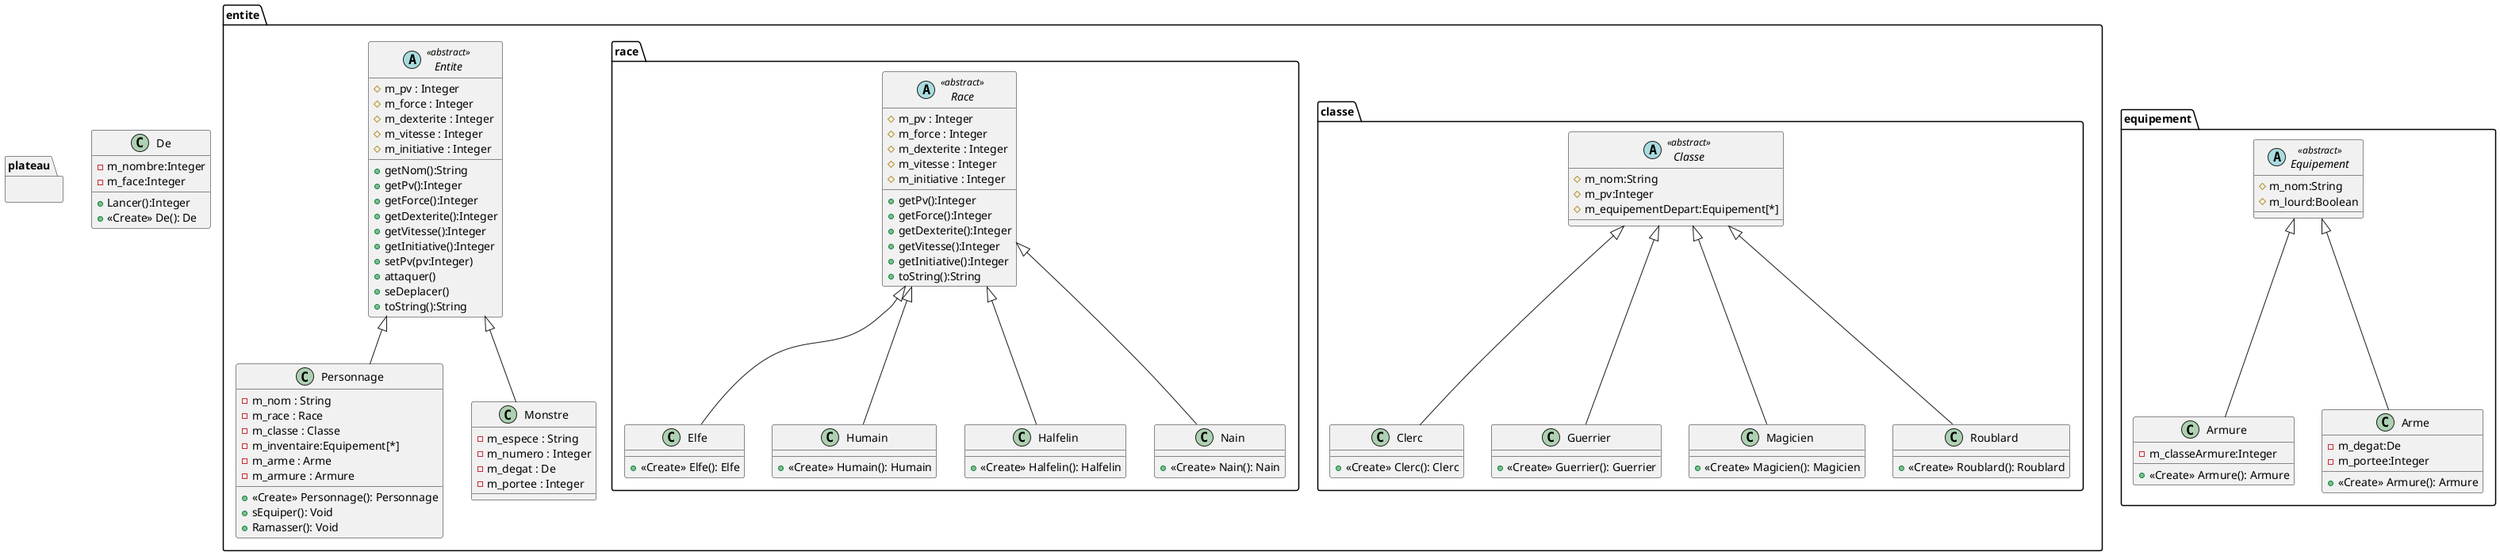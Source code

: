@startuml
'https://plantuml.com/class-diagram

package "entite"
{
/'Définitions des classes'/
abstract Entite<<abstract>>
{
#m_pv : Integer
#m_force : Integer
#m_dexterite : Integer
#m_vitesse : Integer
#m_initiative : Integer

+getNom():String
+getPv():Integer
+getForce():Integer
+getDexterite():Integer
+getVitesse():Integer
+getInitiative():Integer
+setPv(pv:Integer)
+attaquer()
+seDeplacer()
+toString():String

}
class Personnage
{
-m_nom : String
-m_race : Race
-m_classe : Classe
-m_inventaire:Equipement[*]
-m_arme : Arme
-m_armure : Armure
+«Create» Personnage(): Personnage
+sEquiper(): Void
+Ramasser(): Void
}
class Monstre
{
-m_espece : String
-m_numero : Integer
-m_degat : De
-m_portee : Integer
}
package "classe"
{
abstract Classe<<abstract>>
{
#m_nom:String
#m_pv:Integer
#m_equipementDepart:Equipement[*]
}
class Clerc
{
+«Create» Clerc(): Clerc
}
class Guerrier
{
+«Create» Guerrier(): Guerrier
}
class Magicien
{
+«Create» Magicien(): Magicien
}
class Roublard
{
+«Create» Roublard(): Roublard
}
}

package "race"
{
/'Définitions des classes'/
abstract Race<<abstract>>
{
#m_pv : Integer
#m_force : Integer
#m_dexterite : Integer
#m_vitesse : Integer
#m_initiative : Integer
+getPv():Integer
+getForce():Integer
+getDexterite():Integer
+getVitesse():Integer
+getInitiative():Integer
+toString():String
}
class Elfe
{
+«Create» Elfe(): Elfe
}
class Humain
{
+«Create» Humain(): Humain
}
class Halfelin
{
+«Create» Halfelin(): Halfelin
}
class Nain
{
+«Create» Nain(): Nain
}
}

/'Définitions des relations'/
Personnage -up-|> Entite
Monstre -up-|> Entite

Clerc -up-|> Classe
Guerrier -up-|> Classe
Magicien -up-|> Classe
Roublard -up-|> Classe

Elfe -up-|> Race
Humain -up-|> Race
Halfelin -up-|> Race
Nain -up-|> Race

}
package "equipement"
{
/'Définitions des classes'/
abstract Equipement<<abstract>>
{
#m_nom:String
#m_lourd:Boolean
}
class Armure
{
-m_classeArmure:Integer
+«Create» Armure(): Armure
}
class Arme
{
-m_degat:De
-m_portee:Integer
+«Create» Armure(): Armure
}
/'Définitions des relations'/
Armure -up-|> Equipement
Arme -up-|> Equipement
}
package "plateau"
{
/'Définitions des classes'/

/'Définitions des relations'/
}
class De
{
-m_nombre:Integer
-m_face:Integer
+Lancer():Integer
+«Create» De(): De
}

@enduml